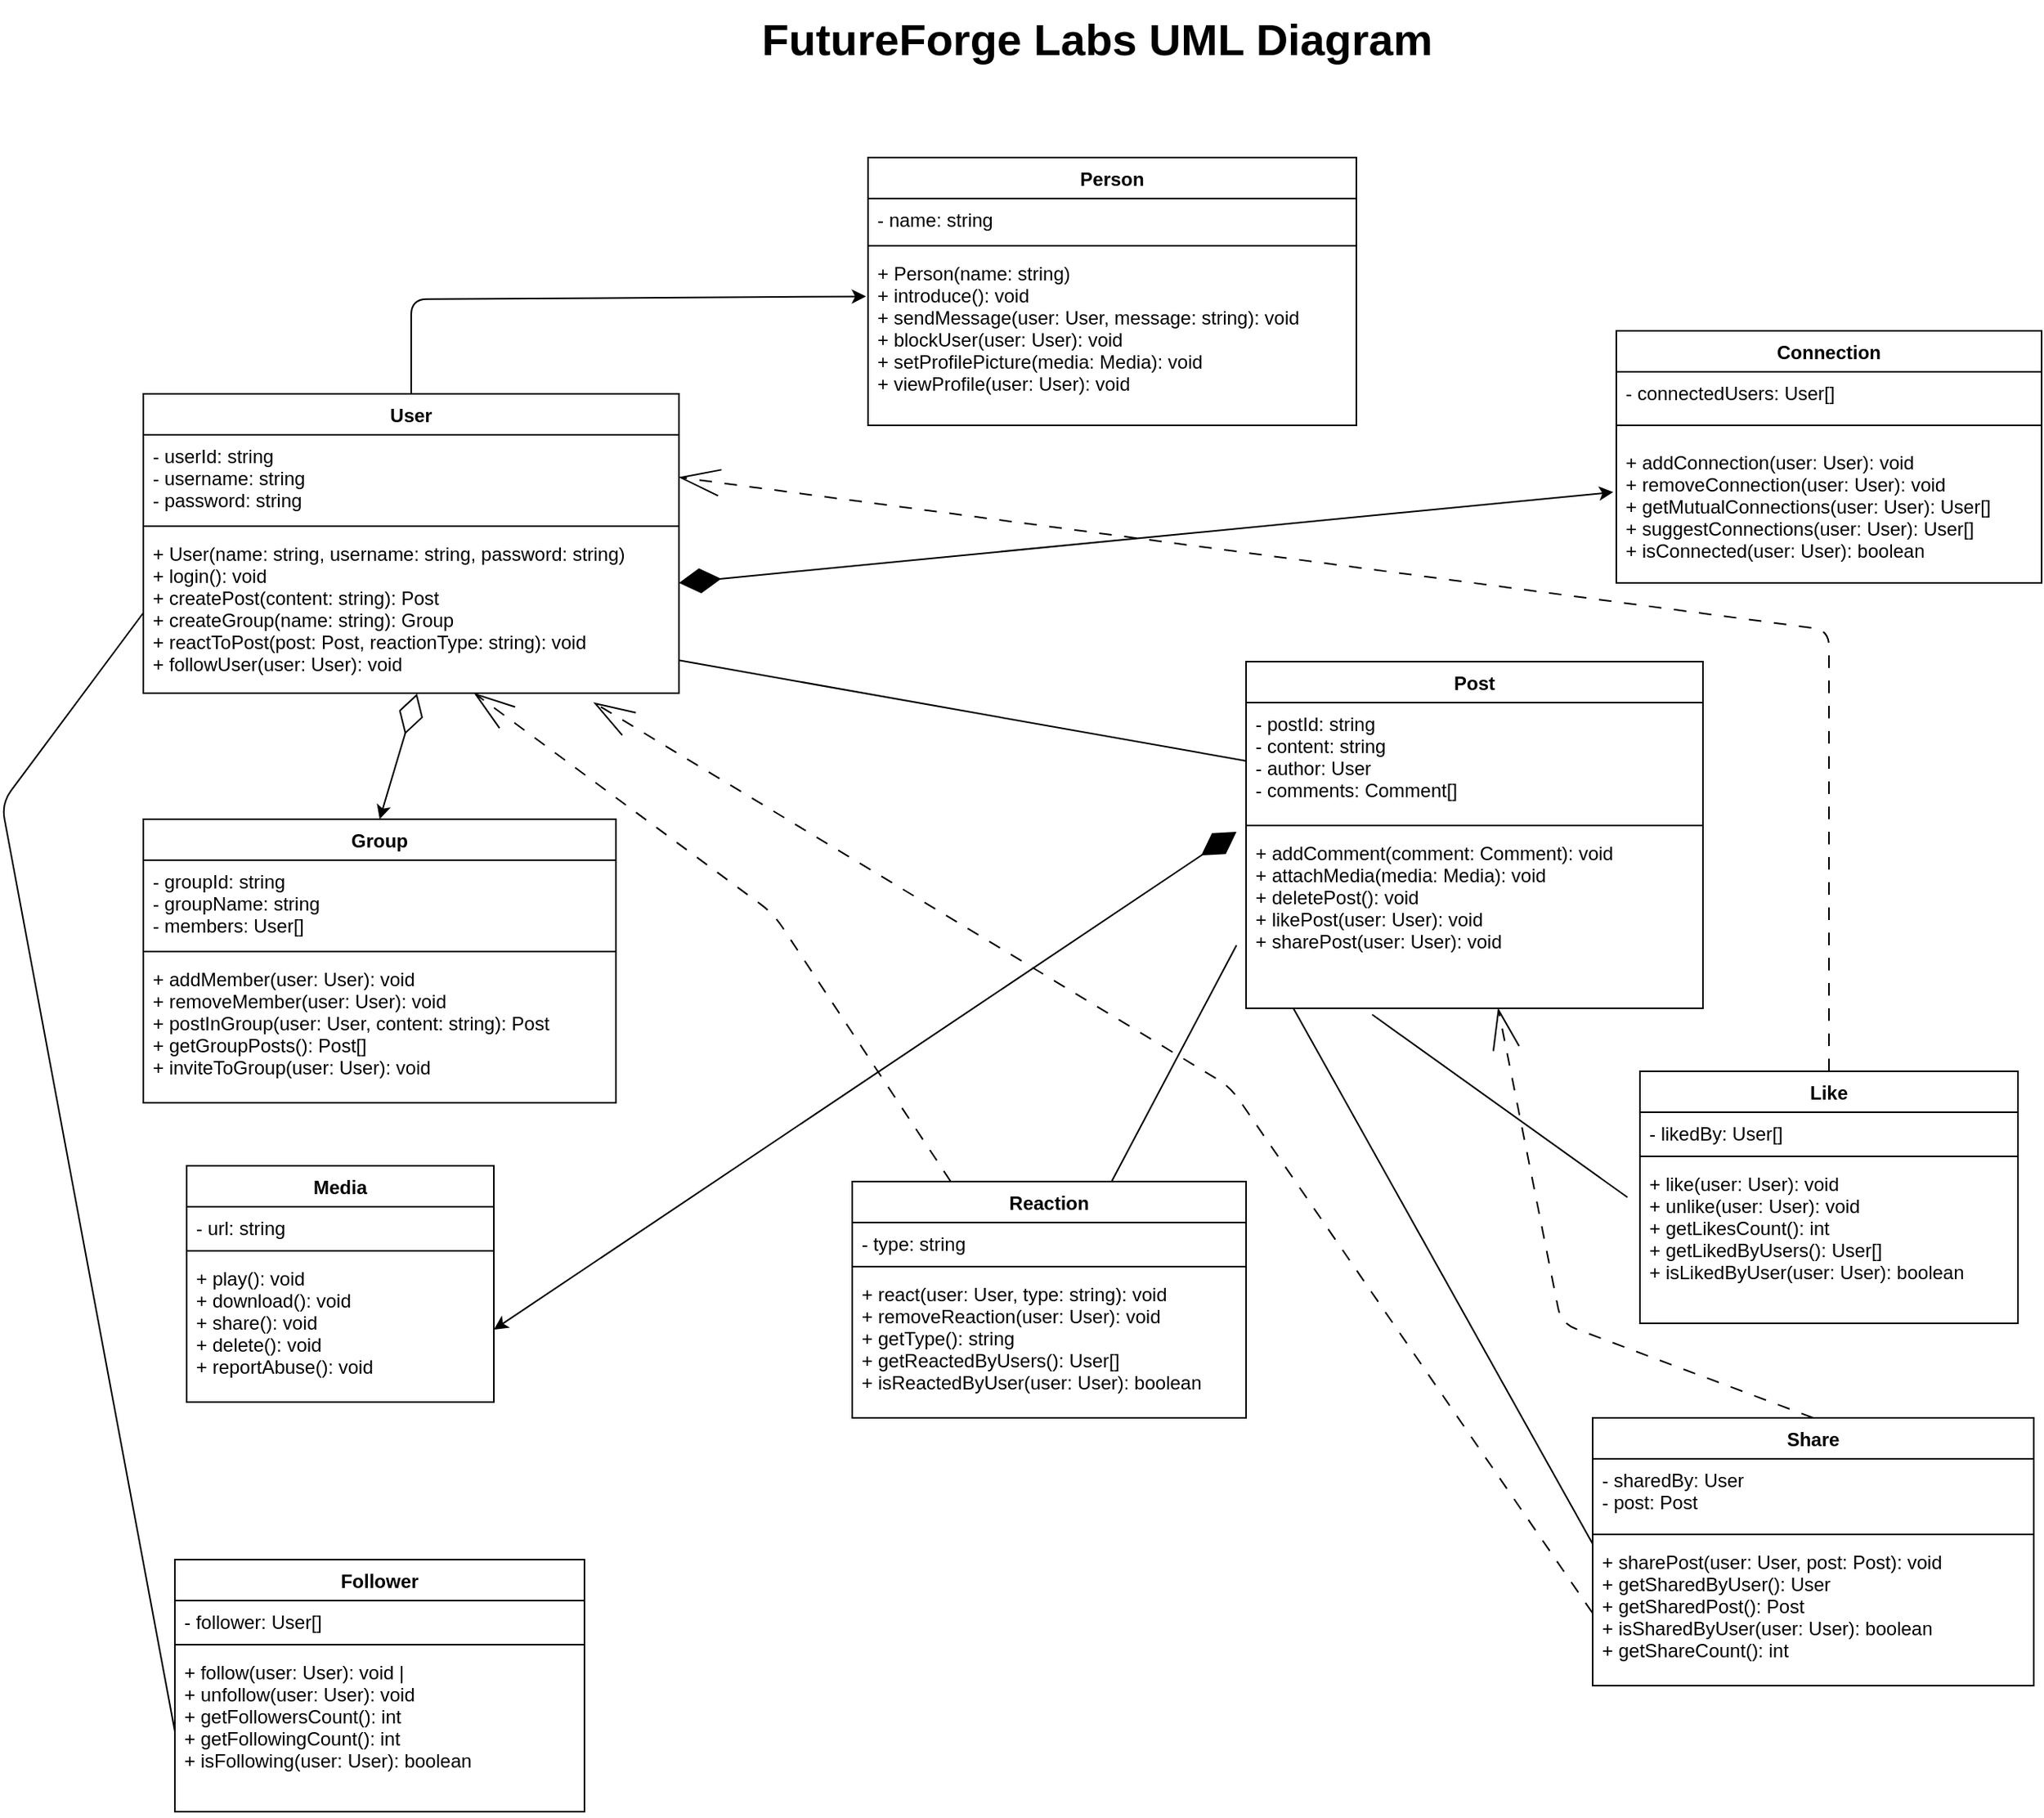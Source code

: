 <mxfile>
    <diagram id="2hImxgzDXVrk6QgNXSll" name="Page-1">
        <mxGraphModel dx="3298" dy="1660" grid="1" gridSize="10" guides="1" tooltips="1" connect="1" arrows="1" fold="1" page="1" pageScale="1" pageWidth="1500" pageHeight="1500" background="none" math="0" shadow="0">
            <root>
                <mxCell id="0"/>
                <mxCell id="1" parent="0"/>
                <mxCell id="5" value="Person" style="swimlane;fontStyle=1;align=center;verticalAlign=top;childLayout=stackLayout;horizontal=1;startSize=26;horizontalStack=0;resizeParent=1;resizeParentMax=0;resizeLast=0;collapsible=1;marginBottom=0;" parent="1" vertex="1">
                    <mxGeometry x="610" y="150" width="310" height="170" as="geometry"/>
                </mxCell>
                <mxCell id="6" value="- name: string" style="text;strokeColor=none;fillColor=none;align=left;verticalAlign=top;spacingLeft=4;spacingRight=4;overflow=hidden;rotatable=0;points=[[0,0.5],[1,0.5]];portConstraint=eastwest;" parent="5" vertex="1">
                    <mxGeometry y="26" width="310" height="26" as="geometry"/>
                </mxCell>
                <mxCell id="7" value="" style="line;strokeWidth=1;fillColor=none;align=left;verticalAlign=middle;spacingTop=-1;spacingLeft=3;spacingRight=3;rotatable=0;labelPosition=right;points=[];portConstraint=eastwest;strokeColor=inherit;" parent="5" vertex="1">
                    <mxGeometry y="52" width="310" height="8" as="geometry"/>
                </mxCell>
                <mxCell id="8" value="+ Person(name: string)                                &#10; + introduce(): void                                   &#10; + sendMessage(user: User, message: string): void      &#10; + blockUser(user: User): void                         &#10; + setProfilePicture(media: Media): void               &#10; + viewProfile(user: User): void " style="text;strokeColor=none;fillColor=none;align=left;verticalAlign=top;spacingLeft=4;spacingRight=4;overflow=hidden;rotatable=0;points=[[0,0.5],[1,0.5]];portConstraint=eastwest;" parent="5" vertex="1">
                    <mxGeometry y="60" width="310" height="110" as="geometry"/>
                </mxCell>
                <mxCell id="9" value="&lt;font size=&quot;1&quot; style=&quot;&quot;&gt;&lt;b style=&quot;font-size: 28px;&quot;&gt;FutureForge Labs UML Diagram&lt;/b&gt;&lt;/font&gt;" style="text;html=1;align=center;verticalAlign=middle;resizable=0;points=[];autosize=1;strokeColor=none;fillColor=none;" parent="1" vertex="1">
                    <mxGeometry x="530" y="50" width="450" height="50" as="geometry"/>
                </mxCell>
                <mxCell id="10" value="Connection" style="swimlane;fontStyle=1;align=center;verticalAlign=top;childLayout=stackLayout;horizontal=1;startSize=26;horizontalStack=0;resizeParent=1;resizeParentMax=0;resizeLast=0;collapsible=1;marginBottom=0;" parent="1" vertex="1">
                    <mxGeometry x="1085" y="260" width="270" height="160" as="geometry"/>
                </mxCell>
                <mxCell id="11" value="- connectedUsers: User[]" style="text;strokeColor=none;fillColor=none;align=left;verticalAlign=top;spacingLeft=4;spacingRight=4;overflow=hidden;rotatable=0;points=[[0,0.5],[1,0.5]];portConstraint=eastwest;" parent="10" vertex="1">
                    <mxGeometry y="26" width="270" height="24" as="geometry"/>
                </mxCell>
                <mxCell id="12" value="" style="line;strokeWidth=1;fillColor=none;align=left;verticalAlign=middle;spacingTop=-1;spacingLeft=3;spacingRight=3;rotatable=0;labelPosition=right;points=[];portConstraint=eastwest;strokeColor=inherit;" parent="10" vertex="1">
                    <mxGeometry y="50" width="270" height="20" as="geometry"/>
                </mxCell>
                <mxCell id="13" value="+ addConnection(user: User): void                      &#10; + removeConnection(user: User): void                   &#10; + getMutualConnections(user: User): User[]             &#10; + suggestConnections(user: User): User[]               &#10; + isConnected(user: User): boolean" style="text;strokeColor=none;fillColor=none;align=left;verticalAlign=top;spacingLeft=4;spacingRight=4;overflow=hidden;rotatable=0;points=[[0,0.5],[1,0.5]];portConstraint=eastwest;" parent="10" vertex="1">
                    <mxGeometry y="70" width="270" height="90" as="geometry"/>
                </mxCell>
                <mxCell id="14" value="Media" style="swimlane;fontStyle=1;align=center;verticalAlign=top;childLayout=stackLayout;horizontal=1;startSize=26;horizontalStack=0;resizeParent=1;resizeParentMax=0;resizeLast=0;collapsible=1;marginBottom=0;" parent="1" vertex="1">
                    <mxGeometry x="177.5" y="790" width="195" height="150" as="geometry"/>
                </mxCell>
                <mxCell id="15" value="- url: string" style="text;strokeColor=none;fillColor=none;align=left;verticalAlign=top;spacingLeft=4;spacingRight=4;overflow=hidden;rotatable=0;points=[[0,0.5],[1,0.5]];portConstraint=eastwest;" parent="14" vertex="1">
                    <mxGeometry y="26" width="195" height="24" as="geometry"/>
                </mxCell>
                <mxCell id="16" value="" style="line;strokeWidth=1;fillColor=none;align=left;verticalAlign=middle;spacingTop=-1;spacingLeft=3;spacingRight=3;rotatable=0;labelPosition=right;points=[];portConstraint=eastwest;strokeColor=inherit;" parent="14" vertex="1">
                    <mxGeometry y="50" width="195" height="8" as="geometry"/>
                </mxCell>
                <mxCell id="17" value="+ play(): void                                        &#10; + download(): void                                    &#10; + share(): void                                       &#10; + delete(): void                                      &#10; + reportAbuse(): void" style="text;strokeColor=none;fillColor=none;align=left;verticalAlign=top;spacingLeft=4;spacingRight=4;overflow=hidden;rotatable=0;points=[[0,0.5],[1,0.5]];portConstraint=eastwest;" parent="14" vertex="1">
                    <mxGeometry y="58" width="195" height="92" as="geometry"/>
                </mxCell>
                <mxCell id="57" value="Share" style="swimlane;fontStyle=1;align=center;verticalAlign=top;childLayout=stackLayout;horizontal=1;startSize=26;horizontalStack=0;resizeParent=1;resizeParentMax=0;resizeLast=0;collapsible=1;marginBottom=0;" parent="1" vertex="1">
                    <mxGeometry x="1070" y="950" width="280" height="170" as="geometry"/>
                </mxCell>
                <mxCell id="58" value="- sharedBy: User&#10;- post: Post" style="text;strokeColor=none;fillColor=none;align=left;verticalAlign=top;spacingLeft=4;spacingRight=4;overflow=hidden;rotatable=0;points=[[0,0.5],[1,0.5]];portConstraint=eastwest;" parent="57" vertex="1">
                    <mxGeometry y="26" width="280" height="44" as="geometry"/>
                </mxCell>
                <mxCell id="59" value="" style="line;strokeWidth=1;fillColor=none;align=left;verticalAlign=middle;spacingTop=-1;spacingLeft=3;spacingRight=3;rotatable=0;labelPosition=right;points=[];portConstraint=eastwest;strokeColor=inherit;" parent="57" vertex="1">
                    <mxGeometry y="70" width="280" height="8" as="geometry"/>
                </mxCell>
                <mxCell id="60" value="+ sharePost(user: User, post: Post): void             &#10; + getSharedByUser(): User                             &#10; + getSharedPost(): Post                               &#10; + isSharedByUser(user: User): boolean                 &#10; + getShareCount(): int" style="text;strokeColor=none;fillColor=none;align=left;verticalAlign=top;spacingLeft=4;spacingRight=4;overflow=hidden;rotatable=0;points=[[0,0.5],[1,0.5]];portConstraint=eastwest;" parent="57" vertex="1">
                    <mxGeometry y="78" width="280" height="92" as="geometry"/>
                </mxCell>
                <mxCell id="61" value="Group" style="swimlane;fontStyle=1;align=center;verticalAlign=top;childLayout=stackLayout;horizontal=1;startSize=26;horizontalStack=0;resizeParent=1;resizeParentMax=0;resizeLast=0;collapsible=1;marginBottom=0;" parent="1" vertex="1">
                    <mxGeometry x="150" y="570" width="300" height="180" as="geometry"/>
                </mxCell>
                <mxCell id="62" value="- groupId: string                                      &#10; - groupName: string                                    &#10; - members: User[]" style="text;strokeColor=none;fillColor=none;align=left;verticalAlign=top;spacingLeft=4;spacingRight=4;overflow=hidden;rotatable=0;points=[[0,0.5],[1,0.5]];portConstraint=eastwest;" parent="61" vertex="1">
                    <mxGeometry y="26" width="300" height="54" as="geometry"/>
                </mxCell>
                <mxCell id="63" value="" style="line;strokeWidth=1;fillColor=none;align=left;verticalAlign=middle;spacingTop=-1;spacingLeft=3;spacingRight=3;rotatable=0;labelPosition=right;points=[];portConstraint=eastwest;strokeColor=inherit;" parent="61" vertex="1">
                    <mxGeometry y="80" width="300" height="8" as="geometry"/>
                </mxCell>
                <mxCell id="64" value="+ addMember(user: User): void                          &#10; + removeMember(user: User): void                       &#10; + postInGroup(user: User, content: string): Post       &#10; + getGroupPosts(): Post[]                              &#10; + inviteToGroup(user: User): void" style="text;strokeColor=none;fillColor=none;align=left;verticalAlign=top;spacingLeft=4;spacingRight=4;overflow=hidden;rotatable=0;points=[[0,0.5],[1,0.5]];portConstraint=eastwest;" parent="61" vertex="1">
                    <mxGeometry y="88" width="300" height="92" as="geometry"/>
                </mxCell>
                <mxCell id="65" value="Post" style="swimlane;fontStyle=1;align=center;verticalAlign=top;childLayout=stackLayout;horizontal=1;startSize=26;horizontalStack=0;resizeParent=1;resizeParentMax=0;resizeLast=0;collapsible=1;marginBottom=0;" parent="1" vertex="1">
                    <mxGeometry x="850" y="470" width="290" height="220" as="geometry"/>
                </mxCell>
                <mxCell id="66" value="- postId: string                                       &#10; - content: string                                     &#10; - author: User                                        &#10; - comments: Comment[]" style="text;strokeColor=none;fillColor=none;align=left;verticalAlign=top;spacingLeft=4;spacingRight=4;overflow=hidden;rotatable=0;points=[[0,0.5],[1,0.5]];portConstraint=eastwest;" parent="65" vertex="1">
                    <mxGeometry y="26" width="290" height="74" as="geometry"/>
                </mxCell>
                <mxCell id="67" value="" style="line;strokeWidth=1;fillColor=none;align=left;verticalAlign=middle;spacingTop=-1;spacingLeft=3;spacingRight=3;rotatable=0;labelPosition=right;points=[];portConstraint=eastwest;strokeColor=inherit;" parent="65" vertex="1">
                    <mxGeometry y="100" width="290" height="8" as="geometry"/>
                </mxCell>
                <mxCell id="68" value="+ addComment(comment: Comment): void                   &#10; + attachMedia(media: Media): void                     &#10; + deletePost(): void                                  &#10; + likePost(user: User): void                          &#10; + sharePost(user: User): void" style="text;strokeColor=none;fillColor=none;align=left;verticalAlign=top;spacingLeft=4;spacingRight=4;overflow=hidden;rotatable=0;points=[[0,0.5],[1,0.5]];portConstraint=eastwest;" parent="65" vertex="1">
                    <mxGeometry y="108" width="290" height="112" as="geometry"/>
                </mxCell>
                <mxCell id="69" value="User" style="swimlane;fontStyle=1;align=center;verticalAlign=top;childLayout=stackLayout;horizontal=1;startSize=26;horizontalStack=0;resizeParent=1;resizeParentMax=0;resizeLast=0;collapsible=1;marginBottom=0;" parent="1" vertex="1">
                    <mxGeometry x="150" y="300" width="340" height="190" as="geometry"/>
                </mxCell>
                <mxCell id="70" value=" - userId: string                                       &#10; - username: string                                     &#10; - password: string" style="text;strokeColor=none;fillColor=none;align=left;verticalAlign=top;spacingLeft=4;spacingRight=4;overflow=hidden;rotatable=0;points=[[0,0.5],[1,0.5]];portConstraint=eastwest;" parent="69" vertex="1">
                    <mxGeometry y="26" width="340" height="54" as="geometry"/>
                </mxCell>
                <mxCell id="71" value="" style="line;strokeWidth=1;fillColor=none;align=left;verticalAlign=middle;spacingTop=-1;spacingLeft=3;spacingRight=3;rotatable=0;labelPosition=right;points=[];portConstraint=eastwest;strokeColor=inherit;" parent="69" vertex="1">
                    <mxGeometry y="80" width="340" height="8" as="geometry"/>
                </mxCell>
                <mxCell id="72" value="+ User(name: string, username: string, password: string) &#10; + login(): void                                        &#10; + createPost(content: string): Post                   &#10; + createGroup(name: string): Group                    &#10; + reactToPost(post: Post, reactionType: string): void  &#10; + followUser(user: User): void      " style="text;strokeColor=none;fillColor=none;align=left;verticalAlign=top;spacingLeft=4;spacingRight=4;overflow=hidden;rotatable=0;points=[[0,0.5],[1,0.5]];portConstraint=eastwest;" parent="69" vertex="1">
                    <mxGeometry y="88" width="340" height="102" as="geometry"/>
                </mxCell>
                <mxCell id="73" value="Like&#10;" style="swimlane;fontStyle=1;align=center;verticalAlign=top;childLayout=stackLayout;horizontal=1;startSize=26;horizontalStack=0;resizeParent=1;resizeParentMax=0;resizeLast=0;collapsible=1;marginBottom=0;" parent="1" vertex="1">
                    <mxGeometry x="1100" y="730" width="240" height="160" as="geometry"/>
                </mxCell>
                <mxCell id="74" value="- likedBy: User[]" style="text;strokeColor=none;fillColor=none;align=left;verticalAlign=top;spacingLeft=4;spacingRight=4;overflow=hidden;rotatable=0;points=[[0,0.5],[1,0.5]];portConstraint=eastwest;" parent="73" vertex="1">
                    <mxGeometry y="26" width="240" height="24" as="geometry"/>
                </mxCell>
                <mxCell id="102" value="" style="endArrow=openThin;endFill=0;endSize=24;html=1;jumpSize=90;exitX=0.5;exitY=0;exitDx=0;exitDy=0;startArrow=none;startFill=0;dashed=1;dashPattern=8 8;entryX=0.841;entryY=1.059;entryDx=0;entryDy=0;entryPerimeter=0;" edge="1" parent="73" source="57">
                    <mxGeometry width="160" relative="1" as="geometry">
                        <mxPoint x="544.06" y="537.98" as="sourcePoint"/>
                        <mxPoint x="-90" y="-40.002" as="targetPoint"/>
                        <Array as="points">
                            <mxPoint x="-50" y="160"/>
                        </Array>
                    </mxGeometry>
                </mxCell>
                <mxCell id="75" value="" style="line;strokeWidth=1;fillColor=none;align=left;verticalAlign=middle;spacingTop=-1;spacingLeft=3;spacingRight=3;rotatable=0;labelPosition=right;points=[];portConstraint=eastwest;strokeColor=inherit;" parent="73" vertex="1">
                    <mxGeometry y="50" width="240" height="8" as="geometry"/>
                </mxCell>
                <mxCell id="76" value="+ like(user: User): void                              &#10; + unlike(user: User): void                            &#10; + getLikesCount(): int                                &#10; + getLikedByUsers(): User[]                           &#10; + isLikedByUser(user: User): boolean" style="text;strokeColor=none;fillColor=none;align=left;verticalAlign=top;spacingLeft=4;spacingRight=4;overflow=hidden;rotatable=0;points=[[0,0.5],[1,0.5]];portConstraint=eastwest;" parent="73" vertex="1">
                    <mxGeometry y="58" width="240" height="102" as="geometry"/>
                </mxCell>
                <mxCell id="77" value="Reaction" style="swimlane;fontStyle=1;align=center;verticalAlign=top;childLayout=stackLayout;horizontal=1;startSize=26;horizontalStack=0;resizeParent=1;resizeParentMax=0;resizeLast=0;collapsible=1;marginBottom=0;" parent="1" vertex="1">
                    <mxGeometry x="600" y="800" width="250" height="150" as="geometry"/>
                </mxCell>
                <mxCell id="78" value="- type: string" style="text;strokeColor=none;fillColor=none;align=left;verticalAlign=top;spacingLeft=4;spacingRight=4;overflow=hidden;rotatable=0;points=[[0,0.5],[1,0.5]];portConstraint=eastwest;" parent="77" vertex="1">
                    <mxGeometry y="26" width="250" height="24" as="geometry"/>
                </mxCell>
                <mxCell id="79" value="" style="line;strokeWidth=1;fillColor=none;align=left;verticalAlign=middle;spacingTop=-1;spacingLeft=3;spacingRight=3;rotatable=0;labelPosition=right;points=[];portConstraint=eastwest;strokeColor=inherit;" parent="77" vertex="1">
                    <mxGeometry y="50" width="250" height="8" as="geometry"/>
                </mxCell>
                <mxCell id="80" value="+ react(user: User, type: string): void               &#10; + removeReaction(user: User): void                    &#10; + getType(): string                                   &#10; + getReactedByUsers(): User[]                         &#10; + isReactedByUser(user: User): boolean" style="text;strokeColor=none;fillColor=none;align=left;verticalAlign=top;spacingLeft=4;spacingRight=4;overflow=hidden;rotatable=0;points=[[0,0.5],[1,0.5]];portConstraint=eastwest;" parent="77" vertex="1">
                    <mxGeometry y="58" width="250" height="92" as="geometry"/>
                </mxCell>
                <mxCell id="81" value="Follower" style="swimlane;fontStyle=1;align=center;verticalAlign=top;childLayout=stackLayout;horizontal=1;startSize=26;horizontalStack=0;resizeParent=1;resizeParentMax=0;resizeLast=0;collapsible=1;marginBottom=0;" vertex="1" parent="1">
                    <mxGeometry x="170" y="1040" width="260" height="160" as="geometry"/>
                </mxCell>
                <mxCell id="82" value="- follower: User[]" style="text;strokeColor=none;fillColor=none;align=left;verticalAlign=top;spacingLeft=4;spacingRight=4;overflow=hidden;rotatable=0;points=[[0,0.5],[1,0.5]];portConstraint=eastwest;" vertex="1" parent="81">
                    <mxGeometry y="26" width="260" height="24" as="geometry"/>
                </mxCell>
                <mxCell id="83" value="" style="line;strokeWidth=1;fillColor=none;align=left;verticalAlign=middle;spacingTop=-1;spacingLeft=3;spacingRight=3;rotatable=0;labelPosition=right;points=[];portConstraint=eastwest;strokeColor=inherit;" vertex="1" parent="81">
                    <mxGeometry y="50" width="260" height="8" as="geometry"/>
                </mxCell>
                <mxCell id="84" value="+ follow(user: User): void                             |&#10; + unfollow(user: User): void                           &#10; + getFollowersCount(): int                             &#10; + getFollowingCount(): int                             &#10; + isFollowing(user: User): boolean" style="text;strokeColor=none;fillColor=none;align=left;verticalAlign=top;spacingLeft=4;spacingRight=4;overflow=hidden;rotatable=0;points=[[0,0.5],[1,0.5]];portConstraint=eastwest;" vertex="1" parent="81">
                    <mxGeometry y="58" width="260" height="102" as="geometry"/>
                </mxCell>
                <mxCell id="92" value="" style="endArrow=classic;html=1;entryX=-0.004;entryY=0.256;entryDx=0;entryDy=0;entryPerimeter=0;exitX=0.5;exitY=0;exitDx=0;exitDy=0;jumpSize=22;" edge="1" parent="1" source="69" target="8">
                    <mxGeometry width="50" height="50" relative="1" as="geometry">
                        <mxPoint x="500" y="250" as="sourcePoint"/>
                        <mxPoint x="550" y="200" as="targetPoint"/>
                        <Array as="points">
                            <mxPoint x="320" y="240"/>
                        </Array>
                    </mxGeometry>
                </mxCell>
                <mxCell id="93" value="" style="endArrow=diamondThin;endFill=1;endSize=24;html=1;jumpSize=90;exitX=-0.007;exitY=0.36;exitDx=0;exitDy=0;exitPerimeter=0;startArrow=classic;startFill=1;" edge="1" parent="1" source="13">
                    <mxGeometry width="160" relative="1" as="geometry">
                        <mxPoint x="660" y="394.29" as="sourcePoint"/>
                        <mxPoint x="490" y="420" as="targetPoint"/>
                    </mxGeometry>
                </mxCell>
                <mxCell id="94" value="" style="endArrow=diamondThin;endFill=0;endSize=24;html=1;jumpSize=90;entryX=0.511;entryY=1.003;entryDx=0;entryDy=0;entryPerimeter=0;exitX=0.5;exitY=0;exitDx=0;exitDy=0;startArrow=classic;startFill=1;" edge="1" parent="1" source="61" target="72">
                    <mxGeometry width="160" relative="1" as="geometry">
                        <mxPoint x="1081.41" y="404.21" as="sourcePoint"/>
                        <mxPoint x="490.0" y="469.998" as="targetPoint"/>
                    </mxGeometry>
                </mxCell>
                <mxCell id="95" value="" style="endArrow=none;html=1;jumpSize=90;exitX=0;exitY=0.5;exitDx=0;exitDy=0;" edge="1" parent="1" source="66" target="72">
                    <mxGeometry width="50" height="50" relative="1" as="geometry">
                        <mxPoint x="610" y="620" as="sourcePoint"/>
                        <mxPoint x="660" y="570" as="targetPoint"/>
                    </mxGeometry>
                </mxCell>
                <mxCell id="96" value="" style="endArrow=diamondThin;endFill=1;endSize=24;html=1;jumpSize=90;exitX=1;exitY=0.5;exitDx=0;exitDy=0;startArrow=classic;startFill=1;entryX=-0.021;entryY=0;entryDx=0;entryDy=0;entryPerimeter=0;" edge="1" parent="1" source="17" target="68">
                    <mxGeometry width="160" relative="1" as="geometry">
                        <mxPoint x="1093.11" y="372.4" as="sourcePoint"/>
                        <mxPoint x="500" y="430" as="targetPoint"/>
                    </mxGeometry>
                </mxCell>
                <mxCell id="97" value="" style="endArrow=none;html=1;jumpSize=90;entryX=-0.021;entryY=0.643;entryDx=0;entryDy=0;entryPerimeter=0;" edge="1" parent="1" source="77" target="68">
                    <mxGeometry width="50" height="50" relative="1" as="geometry">
                        <mxPoint x="860" y="543" as="sourcePoint"/>
                        <mxPoint x="500" y="479.151" as="targetPoint"/>
                    </mxGeometry>
                </mxCell>
                <mxCell id="98" value="" style="endArrow=none;html=1;jumpSize=90;entryX=0.276;entryY=1.036;entryDx=0;entryDy=0;entryPerimeter=0;exitX=-0.033;exitY=0.216;exitDx=0;exitDy=0;exitPerimeter=0;" edge="1" parent="1" source="76" target="68">
                    <mxGeometry width="50" height="50" relative="1" as="geometry">
                        <mxPoint x="774.639" y="810" as="sourcePoint"/>
                        <mxPoint x="853.91" y="660.016" as="targetPoint"/>
                    </mxGeometry>
                </mxCell>
                <mxCell id="99" value="" style="endArrow=none;html=1;jumpSize=90;exitX=0;exitY=0.5;exitDx=0;exitDy=0;entryX=0;entryY=0.5;entryDx=0;entryDy=0;" edge="1" parent="1" source="84" target="72">
                    <mxGeometry width="50" height="50" relative="1" as="geometry">
                        <mxPoint x="372.5" y="563.85" as="sourcePoint"/>
                        <mxPoint x="12.5" y="500.001" as="targetPoint"/>
                        <Array as="points">
                            <mxPoint x="60" y="560"/>
                        </Array>
                    </mxGeometry>
                </mxCell>
                <mxCell id="100" value="" style="endArrow=none;html=1;jumpSize=90;entryX=0.276;entryY=1.036;entryDx=0;entryDy=0;entryPerimeter=0;exitX=0;exitY=0.022;exitDx=0;exitDy=0;exitPerimeter=0;" edge="1" parent="1" source="60">
                    <mxGeometry width="50" height="50" relative="1" as="geometry">
                        <mxPoint x="1042.04" y="806.002" as="sourcePoint"/>
                        <mxPoint x="880" y="690.002" as="targetPoint"/>
                    </mxGeometry>
                </mxCell>
                <mxCell id="101" value="" style="endArrow=openThin;endFill=0;endSize=24;html=1;jumpSize=90;exitX=0;exitY=0.5;exitDx=0;exitDy=0;startArrow=none;startFill=0;dashed=1;dashPattern=8 8;entryX=0.841;entryY=1.059;entryDx=0;entryDy=0;entryPerimeter=0;" edge="1" parent="1" source="60" target="72">
                    <mxGeometry width="160" relative="1" as="geometry">
                        <mxPoint x="1033.11" y="450.0" as="sourcePoint"/>
                        <mxPoint x="450" y="520" as="targetPoint"/>
                        <Array as="points">
                            <mxPoint x="840" y="740"/>
                        </Array>
                    </mxGeometry>
                </mxCell>
                <mxCell id="103" value="" style="endArrow=openThin;endFill=0;endSize=24;html=1;jumpSize=90;exitX=0.25;exitY=0;exitDx=0;exitDy=0;startArrow=none;startFill=0;dashed=1;dashPattern=8 8;entryX=0.841;entryY=1.059;entryDx=0;entryDy=0;entryPerimeter=0;" edge="1" parent="1" source="77">
                    <mxGeometry width="160" relative="1" as="geometry">
                        <mxPoint x="994.06" y="1067.98" as="sourcePoint"/>
                        <mxPoint x="360.0" y="489.998" as="targetPoint"/>
                        <Array as="points">
                            <mxPoint x="550" y="630"/>
                        </Array>
                    </mxGeometry>
                </mxCell>
                <mxCell id="104" value="" style="endArrow=openThin;endFill=0;endSize=24;html=1;jumpSize=90;exitX=0.5;exitY=0;exitDx=0;exitDy=0;startArrow=none;startFill=0;dashed=1;dashPattern=8 8;entryX=1;entryY=0.5;entryDx=0;entryDy=0;" edge="1" parent="1" source="73" target="70">
                    <mxGeometry width="160" relative="1" as="geometry">
                        <mxPoint x="1292.5" y="729" as="sourcePoint"/>
                        <mxPoint x="990.0" y="418.998" as="targetPoint"/>
                        <Array as="points">
                            <mxPoint x="1220" y="450"/>
                        </Array>
                    </mxGeometry>
                </mxCell>
            </root>
        </mxGraphModel>
    </diagram>
</mxfile>